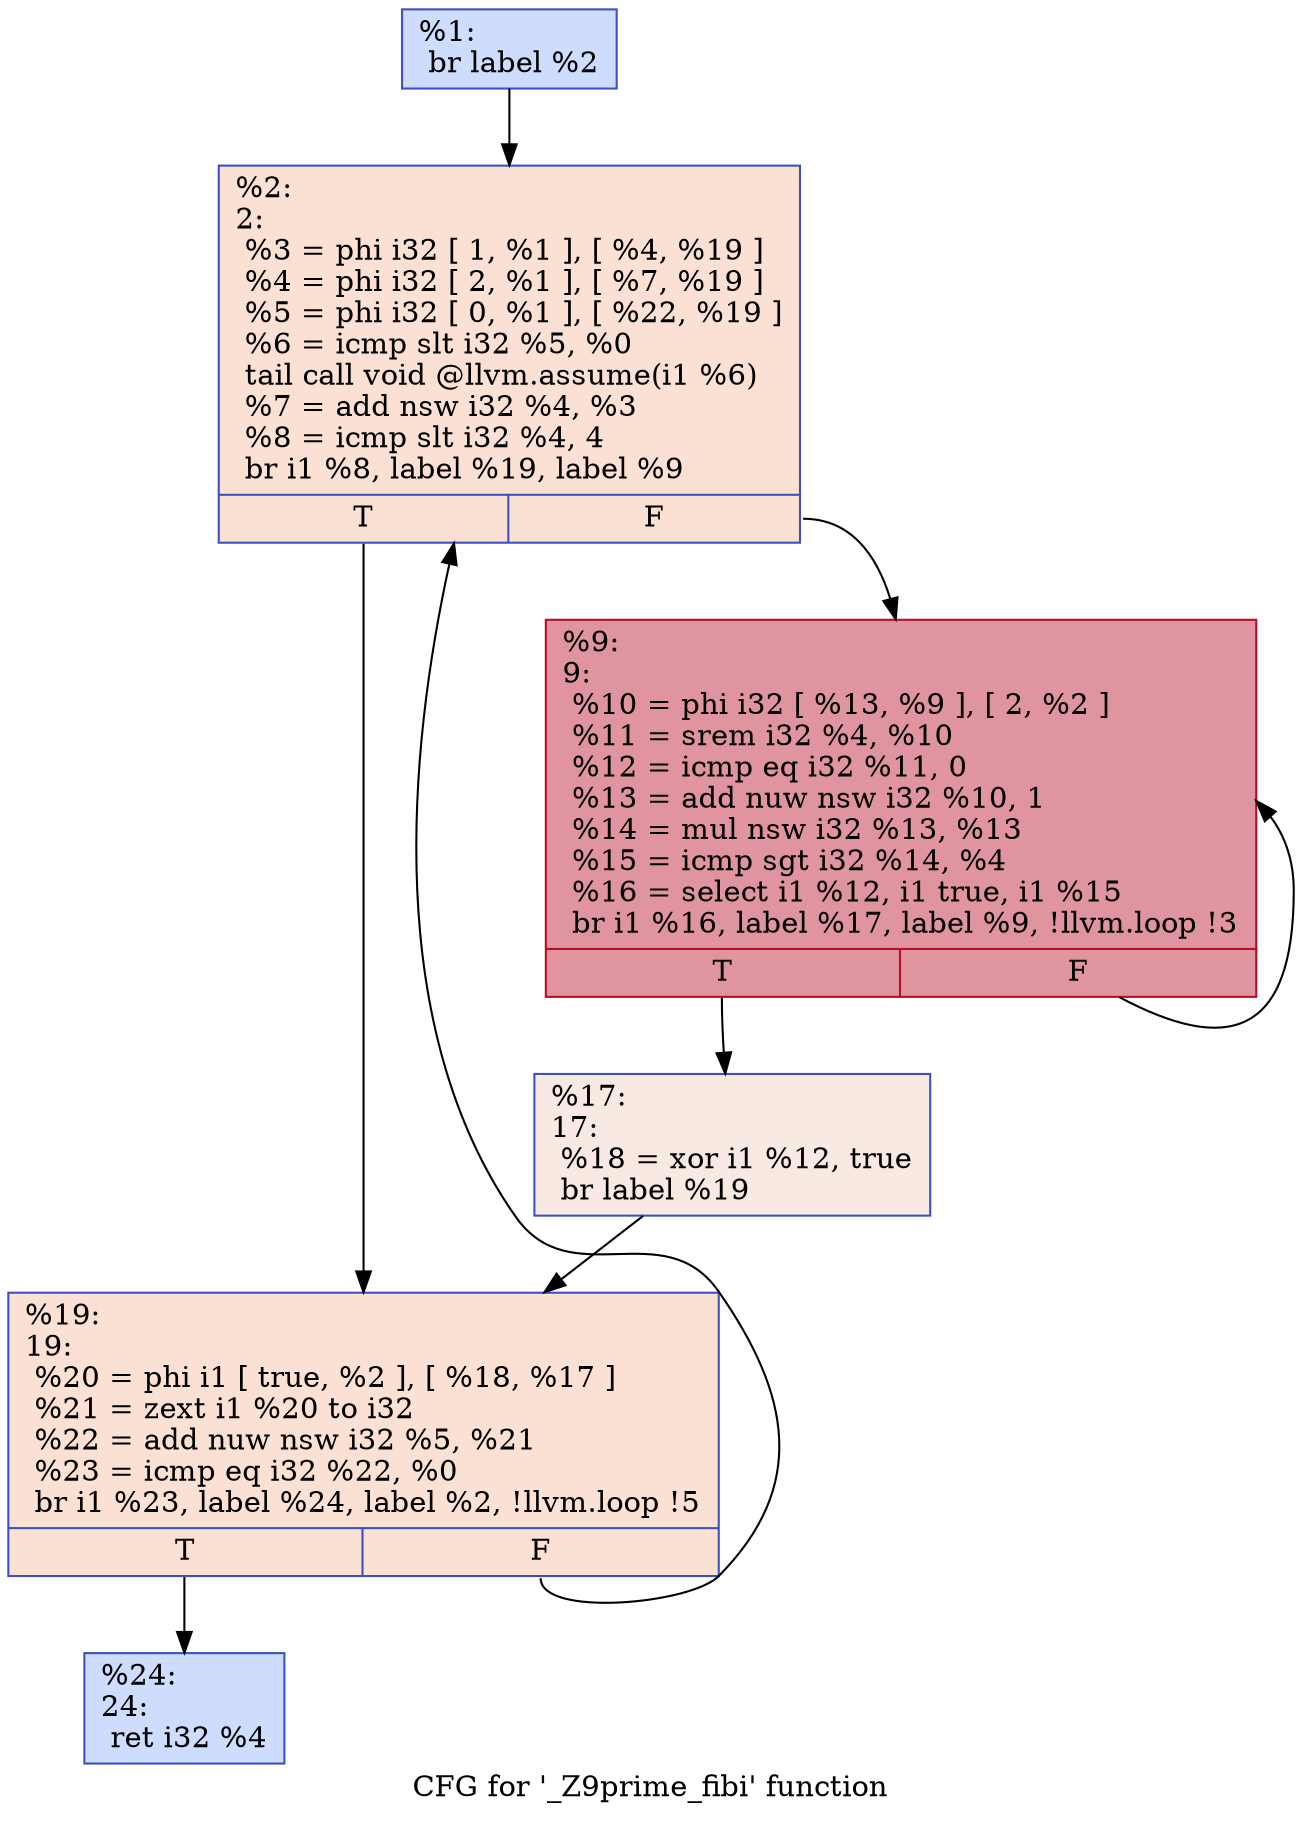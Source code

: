 digraph "CFG for '_Z9prime_fibi' function" {
	label="CFG for '_Z9prime_fibi' function";

	Node0x55a39ea42650 [shape=record,color="#3d50c3ff", style=filled, fillcolor="#8fb1fe70",label="{%1:\l  br label %2\l}"];
	Node0x55a39ea42650 -> Node0x55a39ea426a0;
	Node0x55a39ea426a0 [shape=record,color="#3d50c3ff", style=filled, fillcolor="#f7b99e70",label="{%2:\l2:                                                \l  %3 = phi i32 [ 1, %1 ], [ %4, %19 ]\l  %4 = phi i32 [ 2, %1 ], [ %7, %19 ]\l  %5 = phi i32 [ 0, %1 ], [ %22, %19 ]\l  %6 = icmp slt i32 %5, %0\l  tail call void @llvm.assume(i1 %6)\l  %7 = add nsw i32 %4, %3\l  %8 = icmp slt i32 %4, 4\l  br i1 %8, label %19, label %9\l|{<s0>T|<s1>F}}"];
	Node0x55a39ea426a0:s0 -> Node0x55a39ea42e00;
	Node0x55a39ea426a0:s1 -> Node0x55a39ea43050;
	Node0x55a39ea43050 [shape=record,color="#b70d28ff", style=filled, fillcolor="#b70d2870",label="{%9:\l9:                                                \l  %10 = phi i32 [ %13, %9 ], [ 2, %2 ]\l  %11 = srem i32 %4, %10\l  %12 = icmp eq i32 %11, 0\l  %13 = add nuw nsw i32 %10, 1\l  %14 = mul nsw i32 %13, %13\l  %15 = icmp sgt i32 %14, %4\l  %16 = select i1 %12, i1 true, i1 %15\l  br i1 %16, label %17, label %9, !llvm.loop !3\l|{<s0>T|<s1>F}}"];
	Node0x55a39ea43050:s0 -> Node0x55a39ea43ab0;
	Node0x55a39ea43050:s1 -> Node0x55a39ea43050;
	Node0x55a39ea43ab0 [shape=record,color="#3d50c3ff", style=filled, fillcolor="#efcebd70",label="{%17:\l17:                                               \l  %18 = xor i1 %12, true\l  br label %19\l}"];
	Node0x55a39ea43ab0 -> Node0x55a39ea42e00;
	Node0x55a39ea42e00 [shape=record,color="#3d50c3ff", style=filled, fillcolor="#f7b99e70",label="{%19:\l19:                                               \l  %20 = phi i1 [ true, %2 ], [ %18, %17 ]\l  %21 = zext i1 %20 to i32\l  %22 = add nuw nsw i32 %5, %21\l  %23 = icmp eq i32 %22, %0\l  br i1 %23, label %24, label %2, !llvm.loop !5\l|{<s0>T|<s1>F}}"];
	Node0x55a39ea42e00:s0 -> Node0x55a39ea44970;
	Node0x55a39ea42e00:s1 -> Node0x55a39ea426a0;
	Node0x55a39ea44970 [shape=record,color="#3d50c3ff", style=filled, fillcolor="#8fb1fe70",label="{%24:\l24:                                               \l  ret i32 %4\l}"];
}
